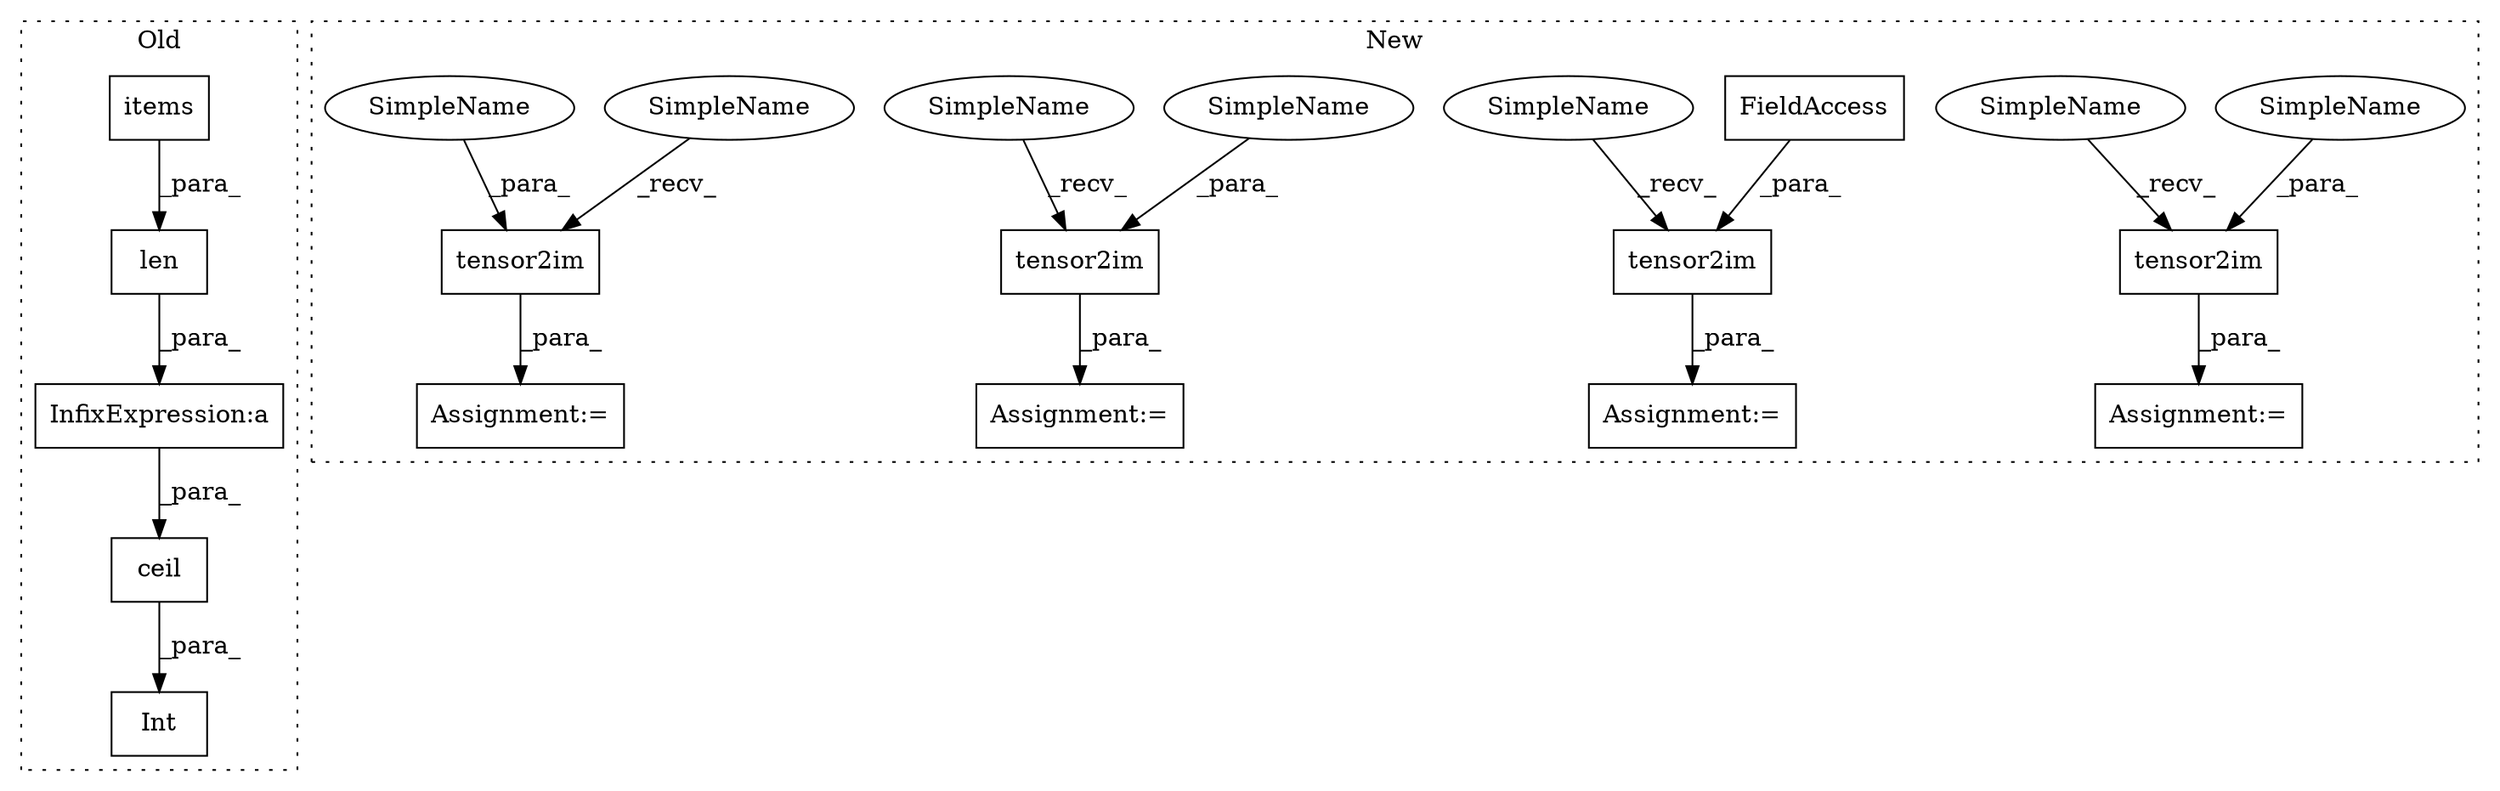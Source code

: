 digraph G {
subgraph cluster0 {
1 [label="items" a="32" s="2275" l="7" shape="box"];
3 [label="InfixExpression:a" a="27" s="2283" l="3" shape="box"];
4 [label="len" a="32" s="2263,2282" l="4,1" shape="box"];
9 [label="ceil" a="32" s="2258,2291" l="5,1" shape="box"];
14 [label="Int" a="32" s="2248,2292" l="4,1" shape="box"];
label = "Old";
style="dotted";
}
subgraph cluster1 {
2 [label="tensor2im" a="32" s="4558,4573" l="10,1" shape="box"];
5 [label="FieldAccess" a="22" s="4568" l="5" shape="box"];
6 [label="tensor2im" a="32" s="2471,2486" l="10,1" shape="box"];
7 [label="tensor2im" a="32" s="3514,3529" l="10,1" shape="box"];
8 [label="tensor2im" a="32" s="3892,3907" l="10,1" shape="box"];
10 [label="Assignment:=" a="7" s="4552" l="1" shape="box"];
11 [label="Assignment:=" a="7" s="2465" l="1" shape="box"];
12 [label="Assignment:=" a="7" s="3886" l="1" shape="box"];
13 [label="Assignment:=" a="7" s="3508" l="1" shape="box"];
15 [label="SimpleName" a="42" s="3902" l="5" shape="ellipse"];
16 [label="SimpleName" a="42" s="2481" l="5" shape="ellipse"];
17 [label="SimpleName" a="42" s="3524" l="5" shape="ellipse"];
18 [label="SimpleName" a="42" s="3887" l="4" shape="ellipse"];
19 [label="SimpleName" a="42" s="4553" l="4" shape="ellipse"];
20 [label="SimpleName" a="42" s="2466" l="4" shape="ellipse"];
21 [label="SimpleName" a="42" s="3509" l="4" shape="ellipse"];
label = "New";
style="dotted";
}
1 -> 4 [label="_para_"];
2 -> 10 [label="_para_"];
3 -> 9 [label="_para_"];
4 -> 3 [label="_para_"];
5 -> 2 [label="_para_"];
6 -> 11 [label="_para_"];
7 -> 13 [label="_para_"];
8 -> 12 [label="_para_"];
9 -> 14 [label="_para_"];
15 -> 8 [label="_para_"];
16 -> 6 [label="_para_"];
17 -> 7 [label="_para_"];
18 -> 8 [label="_recv_"];
19 -> 2 [label="_recv_"];
20 -> 6 [label="_recv_"];
21 -> 7 [label="_recv_"];
}